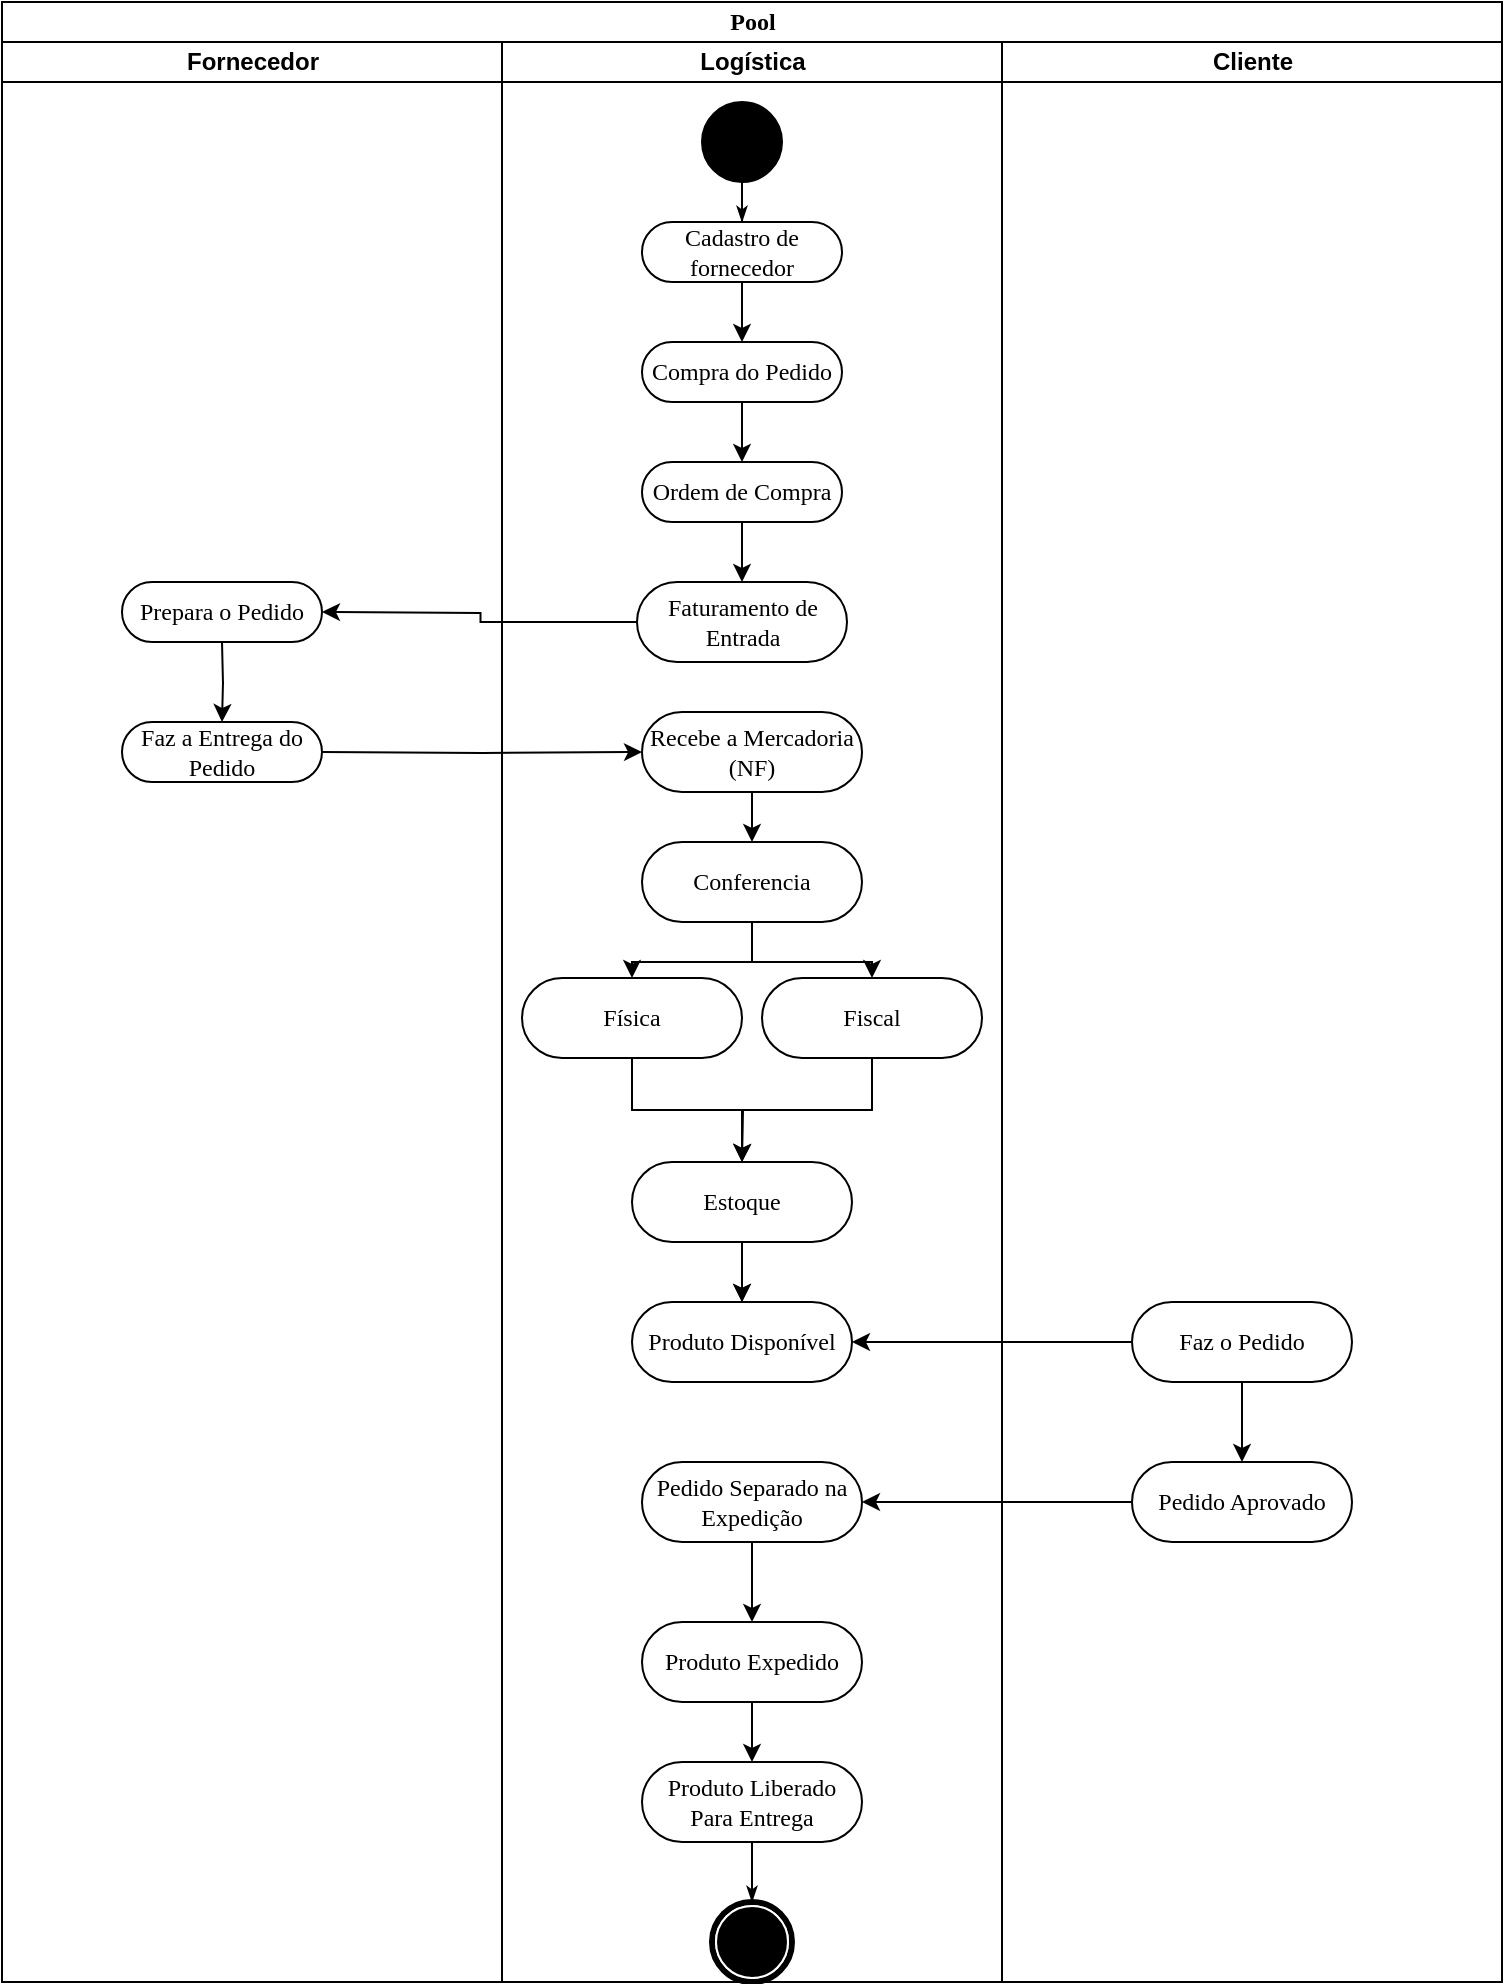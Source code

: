 <mxfile version="13.6.6" type="device"><diagram name="Page-1" id="0783ab3e-0a74-02c8-0abd-f7b4e66b4bec"><mxGraphModel dx="868" dy="401" grid="1" gridSize="10" guides="1" tooltips="1" connect="1" arrows="1" fold="1" page="1" pageScale="1" pageWidth="850" pageHeight="1100" background="#ffffff" math="0" shadow="0"><root><mxCell id="0"/><mxCell id="1" parent="0"/><mxCell id="1c1d494c118603dd-1" value="Pool" style="swimlane;html=1;childLayout=stackLayout;startSize=20;rounded=0;shadow=0;comic=0;labelBackgroundColor=none;strokeWidth=1;fontFamily=Verdana;fontSize=12;align=center;" parent="1" vertex="1"><mxGeometry x="40" y="20" width="750" height="990" as="geometry"/></mxCell><mxCell id="1c1d494c118603dd-2" value="Fornecedor" style="swimlane;html=1;startSize=20;" parent="1c1d494c118603dd-1" vertex="1"><mxGeometry y="20" width="250" height="970" as="geometry"/></mxCell><mxCell id="t-TTTeczt8TRwGtUROeP-15" style="edgeStyle=orthogonalEdgeStyle;rounded=0;orthogonalLoop=1;jettySize=auto;html=1;" parent="1c1d494c118603dd-2" edge="1"><mxGeometry relative="1" as="geometry"><mxPoint x="110" y="300" as="sourcePoint"/><mxPoint x="110" y="340" as="targetPoint"/></mxGeometry></mxCell><mxCell id="t-TTTeczt8TRwGtUROeP-7" value="Faz a Entrega do Pedido" style="rounded=1;whiteSpace=wrap;html=1;shadow=0;comic=0;labelBackgroundColor=none;strokeWidth=1;fontFamily=Verdana;fontSize=12;align=center;arcSize=50;" parent="1c1d494c118603dd-2" vertex="1"><mxGeometry x="60" y="340" width="100" height="30" as="geometry"/></mxCell><mxCell id="t-TTTeczt8TRwGtUROeP-1" value="Prepara o Pedido" style="rounded=1;whiteSpace=wrap;html=1;shadow=0;comic=0;labelBackgroundColor=none;strokeWidth=1;fontFamily=Verdana;fontSize=12;align=center;arcSize=50;" parent="1c1d494c118603dd-2" vertex="1"><mxGeometry x="60" y="270" width="100" height="30" as="geometry"/></mxCell><mxCell id="t-TTTeczt8TRwGtUROeP-10" style="edgeStyle=orthogonalEdgeStyle;rounded=0;orthogonalLoop=1;jettySize=auto;html=1;entryX=0;entryY=0.5;entryDx=0;entryDy=0;" parent="1c1d494c118603dd-1" target="t-TTTeczt8TRwGtUROeP-9" edge="1"><mxGeometry relative="1" as="geometry"><mxPoint x="160" y="375" as="sourcePoint"/></mxGeometry></mxCell><mxCell id="1c1d494c118603dd-3" value="Logística" style="swimlane;html=1;startSize=20;" parent="1c1d494c118603dd-1" vertex="1"><mxGeometry x="250" y="20" width="250" height="970" as="geometry"/></mxCell><mxCell id="t-TTTeczt8TRwGtUROeP-5" style="edgeStyle=orthogonalEdgeStyle;rounded=0;orthogonalLoop=1;jettySize=auto;html=1;" parent="1c1d494c118603dd-3" source="t-TTTeczt8TRwGtUROeP-2" target="t-TTTeczt8TRwGtUROeP-4" edge="1"><mxGeometry relative="1" as="geometry"/></mxCell><mxCell id="t-TTTeczt8TRwGtUROeP-24" style="edgeStyle=orthogonalEdgeStyle;rounded=0;orthogonalLoop=1;jettySize=auto;html=1;entryX=0.5;entryY=0;entryDx=0;entryDy=0;" parent="1c1d494c118603dd-3" source="t-TTTeczt8TRwGtUROeP-22" target="t-TTTeczt8TRwGtUROeP-21" edge="1"><mxGeometry relative="1" as="geometry"/></mxCell><mxCell id="t-TTTeczt8TRwGtUROeP-25" style="edgeStyle=orthogonalEdgeStyle;rounded=0;orthogonalLoop=1;jettySize=auto;html=1;entryX=0.5;entryY=0;entryDx=0;entryDy=0;" parent="1c1d494c118603dd-3" source="t-TTTeczt8TRwGtUROeP-22" target="t-TTTeczt8TRwGtUROeP-20" edge="1"><mxGeometry relative="1" as="geometry"/></mxCell><mxCell id="t-TTTeczt8TRwGtUROeP-22" value="Conferencia" style="rounded=1;whiteSpace=wrap;html=1;shadow=0;comic=0;labelBackgroundColor=none;strokeWidth=1;fontFamily=Verdana;fontSize=12;align=center;arcSize=50;" parent="1c1d494c118603dd-3" vertex="1"><mxGeometry x="70" y="400" width="110" height="40" as="geometry"/></mxCell><mxCell id="60571a20871a0731-4" value="" style="ellipse;whiteSpace=wrap;html=1;rounded=0;shadow=0;comic=0;labelBackgroundColor=none;strokeWidth=1;fillColor=#000000;fontFamily=Verdana;fontSize=12;align=center;" parent="1c1d494c118603dd-3" vertex="1"><mxGeometry x="100" y="30" width="40" height="40" as="geometry"/></mxCell><mxCell id="t-TTTeczt8TRwGtUROeP-16" style="edgeStyle=orthogonalEdgeStyle;rounded=0;orthogonalLoop=1;jettySize=auto;html=1;" parent="1c1d494c118603dd-3" source="t-TTTeczt8TRwGtUROeP-4" target="t-TTTeczt8TRwGtUROeP-11" edge="1"><mxGeometry relative="1" as="geometry"/></mxCell><mxCell id="t-TTTeczt8TRwGtUROeP-4" value="Ordem de Compra" style="rounded=1;whiteSpace=wrap;html=1;shadow=0;comic=0;labelBackgroundColor=none;strokeWidth=1;fontFamily=Verdana;fontSize=12;align=center;arcSize=50;" parent="1c1d494c118603dd-3" vertex="1"><mxGeometry x="70" y="210" width="100" height="30" as="geometry"/></mxCell><mxCell id="t-TTTeczt8TRwGtUROeP-2" value="Compra do Pedido" style="rounded=1;whiteSpace=wrap;html=1;shadow=0;comic=0;labelBackgroundColor=none;strokeWidth=1;fontFamily=Verdana;fontSize=12;align=center;arcSize=50;" parent="1c1d494c118603dd-3" vertex="1"><mxGeometry x="70" y="150" width="100" height="30" as="geometry"/></mxCell><mxCell id="t-TTTeczt8TRwGtUROeP-3" style="edgeStyle=orthogonalEdgeStyle;rounded=0;orthogonalLoop=1;jettySize=auto;html=1;" parent="1c1d494c118603dd-3" source="60571a20871a0731-8" target="t-TTTeczt8TRwGtUROeP-2" edge="1"><mxGeometry relative="1" as="geometry"/></mxCell><mxCell id="60571a20871a0731-8" value="Cadastro de fornecedor" style="rounded=1;whiteSpace=wrap;html=1;shadow=0;comic=0;labelBackgroundColor=none;strokeWidth=1;fontFamily=Verdana;fontSize=12;align=center;arcSize=50;" parent="1c1d494c118603dd-3" vertex="1"><mxGeometry x="70" y="90" width="100" height="30" as="geometry"/></mxCell><mxCell id="1c1d494c118603dd-27" style="edgeStyle=orthogonalEdgeStyle;rounded=0;html=1;labelBackgroundColor=none;startArrow=none;startFill=0;startSize=5;endArrow=classicThin;endFill=1;endSize=5;jettySize=auto;orthogonalLoop=1;strokeWidth=1;fontFamily=Verdana;fontSize=12" parent="1c1d494c118603dd-3" source="60571a20871a0731-4" target="60571a20871a0731-8" edge="1"><mxGeometry relative="1" as="geometry"/></mxCell><mxCell id="t-TTTeczt8TRwGtUROeP-11" value="Faturamento de Entrada" style="rounded=1;whiteSpace=wrap;html=1;shadow=0;comic=0;labelBackgroundColor=none;strokeWidth=1;fontFamily=Verdana;fontSize=12;align=center;arcSize=50;" parent="1c1d494c118603dd-3" vertex="1"><mxGeometry x="67.5" y="270" width="105" height="40" as="geometry"/></mxCell><mxCell id="t-TTTeczt8TRwGtUROeP-23" style="edgeStyle=orthogonalEdgeStyle;rounded=0;orthogonalLoop=1;jettySize=auto;html=1;entryX=0.5;entryY=0;entryDx=0;entryDy=0;" parent="1c1d494c118603dd-3" source="t-TTTeczt8TRwGtUROeP-9" target="t-TTTeczt8TRwGtUROeP-22" edge="1"><mxGeometry relative="1" as="geometry"/></mxCell><mxCell id="t-TTTeczt8TRwGtUROeP-9" value="Recebe a Mercadoria (NF)" style="rounded=1;whiteSpace=wrap;html=1;shadow=0;comic=0;labelBackgroundColor=none;strokeWidth=1;fontFamily=Verdana;fontSize=12;align=center;arcSize=50;" parent="1c1d494c118603dd-3" vertex="1"><mxGeometry x="70" y="335" width="110" height="40" as="geometry"/></mxCell><mxCell id="t-TTTeczt8TRwGtUROeP-20" value="Física" style="rounded=1;whiteSpace=wrap;html=1;shadow=0;comic=0;labelBackgroundColor=none;strokeWidth=1;fontFamily=Verdana;fontSize=12;align=center;arcSize=50;" parent="1c1d494c118603dd-3" vertex="1"><mxGeometry x="10" y="468" width="110" height="40" as="geometry"/></mxCell><mxCell id="70V-4Bapx74oPUDBmKJQ-1" value="Estoque" style="rounded=1;whiteSpace=wrap;html=1;shadow=0;comic=0;labelBackgroundColor=none;strokeWidth=1;fontFamily=Verdana;fontSize=12;align=center;arcSize=50;" vertex="1" parent="1c1d494c118603dd-3"><mxGeometry x="65" y="560" width="110" height="40" as="geometry"/></mxCell><mxCell id="70V-4Bapx74oPUDBmKJQ-2" style="edgeStyle=orthogonalEdgeStyle;rounded=0;orthogonalLoop=1;jettySize=auto;html=1;exitX=0.5;exitY=1;exitDx=0;exitDy=0;" edge="1" parent="1c1d494c118603dd-3" source="t-TTTeczt8TRwGtUROeP-21" target="70V-4Bapx74oPUDBmKJQ-1"><mxGeometry relative="1" as="geometry"/></mxCell><mxCell id="70V-4Bapx74oPUDBmKJQ-36" style="edgeStyle=orthogonalEdgeStyle;rounded=0;orthogonalLoop=1;jettySize=auto;html=1;entryX=0.5;entryY=0;entryDx=0;entryDy=0;" edge="1" parent="1c1d494c118603dd-3" source="70V-4Bapx74oPUDBmKJQ-13" target="70V-4Bapx74oPUDBmKJQ-35"><mxGeometry relative="1" as="geometry"/></mxCell><mxCell id="70V-4Bapx74oPUDBmKJQ-13" value="Pedido Separado na Expedição" style="rounded=1;whiteSpace=wrap;html=1;shadow=0;comic=0;labelBackgroundColor=none;strokeWidth=1;fontFamily=Verdana;fontSize=12;align=center;arcSize=50;" vertex="1" parent="1c1d494c118603dd-3"><mxGeometry x="70" y="710" width="110" height="40" as="geometry"/></mxCell><mxCell id="70V-4Bapx74oPUDBmKJQ-38" style="edgeStyle=orthogonalEdgeStyle;rounded=0;orthogonalLoop=1;jettySize=auto;html=1;" edge="1" parent="1c1d494c118603dd-3" source="70V-4Bapx74oPUDBmKJQ-35" target="70V-4Bapx74oPUDBmKJQ-37"><mxGeometry relative="1" as="geometry"/></mxCell><mxCell id="70V-4Bapx74oPUDBmKJQ-35" value="Produto Expedido" style="rounded=1;whiteSpace=wrap;html=1;shadow=0;comic=0;labelBackgroundColor=none;strokeWidth=1;fontFamily=Verdana;fontSize=12;align=center;arcSize=50;" vertex="1" parent="1c1d494c118603dd-3"><mxGeometry x="70" y="790" width="110" height="40" as="geometry"/></mxCell><mxCell id="70V-4Bapx74oPUDBmKJQ-37" value="Produto Liberado Para Entrega" style="rounded=1;whiteSpace=wrap;html=1;shadow=0;comic=0;labelBackgroundColor=none;strokeWidth=1;fontFamily=Verdana;fontSize=12;align=center;arcSize=50;" vertex="1" parent="1c1d494c118603dd-3"><mxGeometry x="70" y="860" width="110" height="40" as="geometry"/></mxCell><mxCell id="60571a20871a0731-5" value="" style="shape=mxgraph.bpmn.shape;html=1;verticalLabelPosition=bottom;labelBackgroundColor=#ffffff;verticalAlign=top;perimeter=ellipsePerimeter;outline=end;symbol=terminate;rounded=0;shadow=0;comic=0;strokeWidth=1;fontFamily=Verdana;fontSize=12;align=center;" parent="1c1d494c118603dd-3" vertex="1"><mxGeometry x="105" y="930" width="40" height="40" as="geometry"/></mxCell><mxCell id="t-TTTeczt8TRwGtUROeP-21" value="Fiscal" style="rounded=1;whiteSpace=wrap;html=1;shadow=0;comic=0;labelBackgroundColor=none;strokeWidth=1;fontFamily=Verdana;fontSize=12;align=center;arcSize=50;" parent="1c1d494c118603dd-3" vertex="1"><mxGeometry x="130" y="468" width="110" height="40" as="geometry"/></mxCell><mxCell id="1c1d494c118603dd-45" style="edgeStyle=none;rounded=0;html=1;labelBackgroundColor=none;startArrow=none;startFill=0;startSize=5;endArrow=classicThin;endFill=1;endSize=5;jettySize=auto;orthogonalLoop=1;strokeWidth=1;fontFamily=Verdana;fontSize=12;exitX=0.5;exitY=1;exitDx=0;exitDy=0;" parent="1c1d494c118603dd-3" source="70V-4Bapx74oPUDBmKJQ-37" target="60571a20871a0731-5" edge="1"><mxGeometry relative="1" as="geometry"><mxPoint x="370" y="890" as="sourcePoint"/></mxGeometry></mxCell><mxCell id="t-TTTeczt8TRwGtUROeP-18" style="edgeStyle=orthogonalEdgeStyle;rounded=0;orthogonalLoop=1;jettySize=auto;html=1;" parent="1c1d494c118603dd-1" source="t-TTTeczt8TRwGtUROeP-11" edge="1"><mxGeometry relative="1" as="geometry"><mxPoint x="160" y="305" as="targetPoint"/></mxGeometry></mxCell><mxCell id="1c1d494c118603dd-4" value="Cliente" style="swimlane;html=1;startSize=20;" parent="1c1d494c118603dd-1" vertex="1"><mxGeometry x="500" y="20" width="250" height="970" as="geometry"/></mxCell><mxCell id="70V-4Bapx74oPUDBmKJQ-12" style="edgeStyle=orthogonalEdgeStyle;rounded=0;orthogonalLoop=1;jettySize=auto;html=1;" edge="1" parent="1c1d494c118603dd-4" source="70V-4Bapx74oPUDBmKJQ-4" target="70V-4Bapx74oPUDBmKJQ-11"><mxGeometry relative="1" as="geometry"/></mxCell><mxCell id="70V-4Bapx74oPUDBmKJQ-4" value="Faz o Pedido" style="rounded=1;whiteSpace=wrap;html=1;shadow=0;comic=0;labelBackgroundColor=none;strokeWidth=1;fontFamily=Verdana;fontSize=12;align=center;arcSize=50;" vertex="1" parent="1c1d494c118603dd-4"><mxGeometry x="65" y="630" width="110" height="40" as="geometry"/></mxCell><mxCell id="70V-4Bapx74oPUDBmKJQ-11" value="Pedido Aprovado" style="rounded=1;whiteSpace=wrap;html=1;shadow=0;comic=0;labelBackgroundColor=none;strokeWidth=1;fontFamily=Verdana;fontSize=12;align=center;arcSize=50;" vertex="1" parent="1c1d494c118603dd-4"><mxGeometry x="65" y="710" width="110" height="40" as="geometry"/></mxCell><mxCell id="70V-4Bapx74oPUDBmKJQ-14" style="edgeStyle=orthogonalEdgeStyle;rounded=0;orthogonalLoop=1;jettySize=auto;html=1;entryX=1;entryY=0.5;entryDx=0;entryDy=0;" edge="1" parent="1c1d494c118603dd-1" source="70V-4Bapx74oPUDBmKJQ-11" target="70V-4Bapx74oPUDBmKJQ-13"><mxGeometry relative="1" as="geometry"/></mxCell><mxCell id="70V-4Bapx74oPUDBmKJQ-3" style="edgeStyle=orthogonalEdgeStyle;rounded=0;orthogonalLoop=1;jettySize=auto;html=1;" edge="1" parent="1" source="t-TTTeczt8TRwGtUROeP-20"><mxGeometry relative="1" as="geometry"><mxPoint x="410" y="600" as="targetPoint"/></mxGeometry></mxCell><mxCell id="70V-4Bapx74oPUDBmKJQ-7" value="Produto Disponível" style="rounded=1;whiteSpace=wrap;html=1;shadow=0;comic=0;labelBackgroundColor=none;strokeWidth=1;fontFamily=Verdana;fontSize=12;align=center;arcSize=50;" vertex="1" parent="1"><mxGeometry x="355" y="670" width="110" height="40" as="geometry"/></mxCell><mxCell id="70V-4Bapx74oPUDBmKJQ-8" value="" style="edgeStyle=orthogonalEdgeStyle;rounded=0;orthogonalLoop=1;jettySize=auto;html=1;" edge="1" parent="1" source="70V-4Bapx74oPUDBmKJQ-1" target="70V-4Bapx74oPUDBmKJQ-7"><mxGeometry relative="1" as="geometry"><mxPoint x="410" y="640" as="sourcePoint"/><mxPoint x="410" y="710" as="targetPoint"/></mxGeometry></mxCell><mxCell id="70V-4Bapx74oPUDBmKJQ-9" style="edgeStyle=orthogonalEdgeStyle;rounded=0;orthogonalLoop=1;jettySize=auto;html=1;entryX=0.5;entryY=0;entryDx=0;entryDy=0;" edge="1" parent="1" source="70V-4Bapx74oPUDBmKJQ-1" target="70V-4Bapx74oPUDBmKJQ-7"><mxGeometry relative="1" as="geometry"/></mxCell><mxCell id="70V-4Bapx74oPUDBmKJQ-10" style="edgeStyle=orthogonalEdgeStyle;rounded=0;orthogonalLoop=1;jettySize=auto;html=1;entryX=1;entryY=0.5;entryDx=0;entryDy=0;" edge="1" parent="1" source="70V-4Bapx74oPUDBmKJQ-4" target="70V-4Bapx74oPUDBmKJQ-7"><mxGeometry relative="1" as="geometry"/></mxCell></root></mxGraphModel></diagram></mxfile>